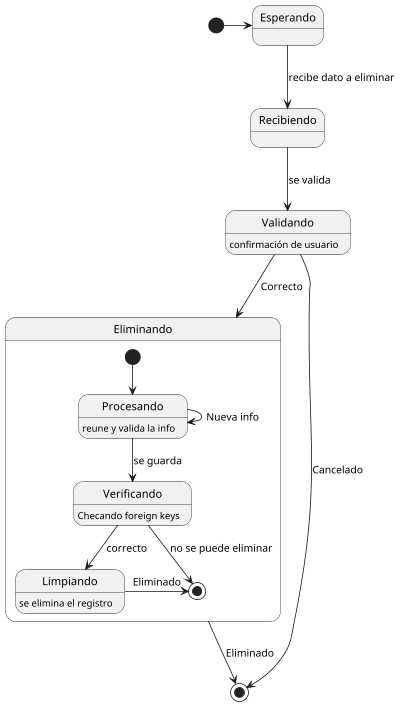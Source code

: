 @startuml
scale 400 width

[*] -> Esperando
Esperando --> Recibiendo : recibe dato a eliminar
Recibiendo --> Validando : se valida
Validando : confirmación de usuario
Validando --> Eliminando : Correcto
Validando --> [*] : Cancelado
state Eliminando {
  state "Procesando" as long1
  long1 : reune y valida la info
  [*] --> long1
  long1 --> long1 : Nueva info
  long1 --> Verificando : se guarda
  Verificando : Checando foreign keys
  Verificando -> [*] : no se puede eliminar
  Verificando --> Limpiando : correcto
  Limpiando : se elimina el registro
    Limpiando -> [*] : Eliminado
}

Eliminando --> [*] : Eliminado


@enduml